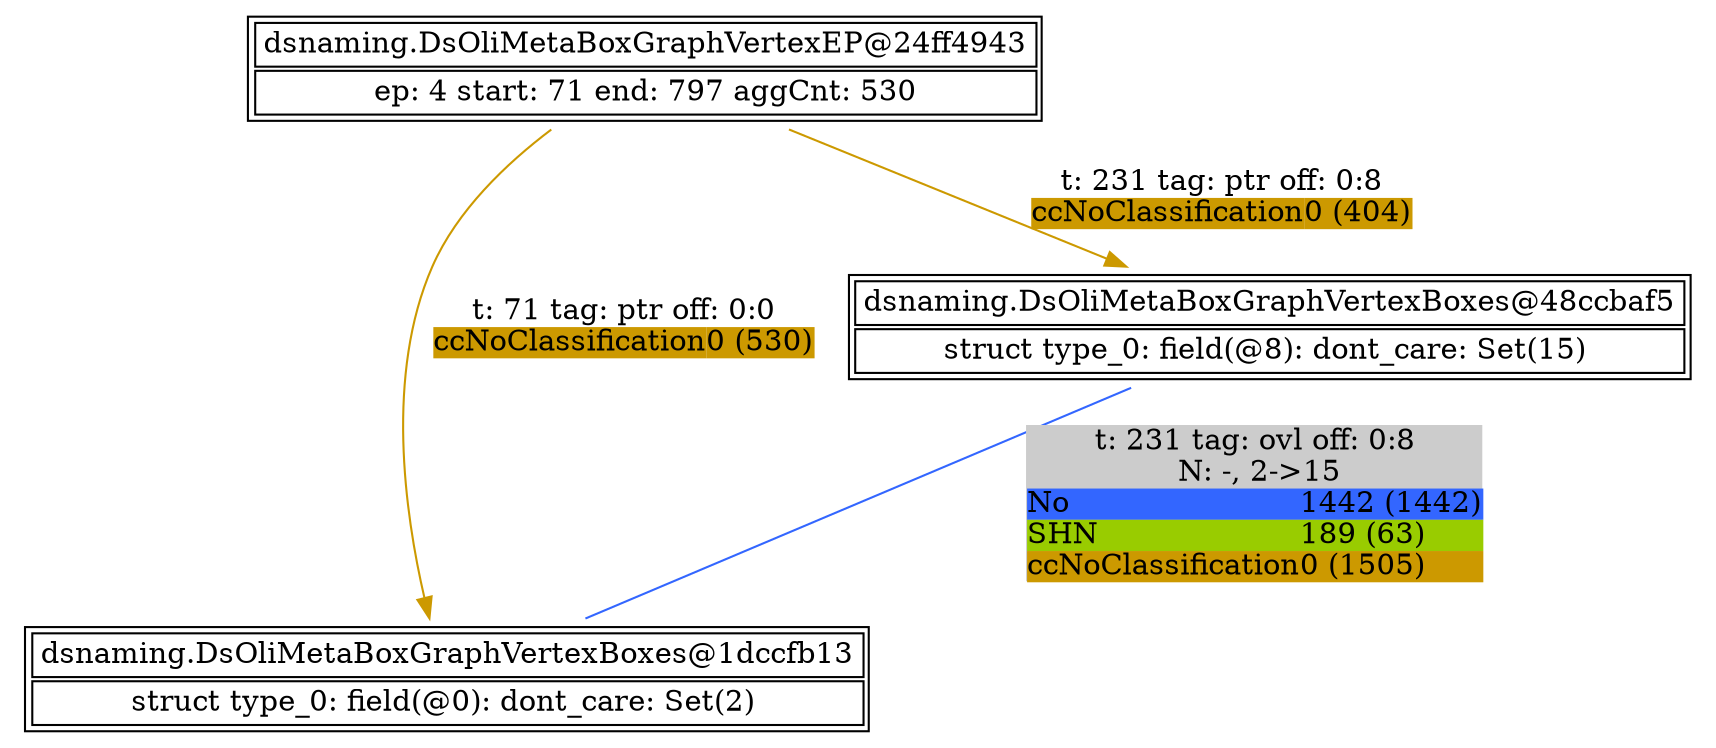 digraph G {
	"dsnaming.DsOliMetaBoxGraphVertexEP@24ff4943" -> "dsnaming.DsOliMetaBoxGraphVertexBoxes@1dccfb13" [color = "#CC9900", label = <<TABLE BORDER="0" ALIGN="left" COLOR="black" CELLBORDER="0"  CELLPADDING="0" CELLSPACING="0"><TR><TD COLSPAN="2">t: 71 tag: ptr off: 0:0</TD></TR><TR><TD ALIGN="left" BGCOLOR="#CC9900">ccNoClassification</TD><TD ALIGN="left" BGCOLOR="#CC9900">0 (530)</TD></TR></TABLE>>]
	"dsnaming.DsOliMetaBoxGraphVertexEP@24ff4943" -> "dsnaming.DsOliMetaBoxGraphVertexBoxes@48ccbaf5" [color = "#CC9900", label = <<TABLE BORDER="0" ALIGN="left" COLOR="black" CELLBORDER="0"  CELLPADDING="0" CELLSPACING="0"><TR><TD COLSPAN="2">t: 231 tag: ptr off: 0:8</TD></TR><TR><TD ALIGN="left" BGCOLOR="#CC9900">ccNoClassification</TD><TD ALIGN="left" BGCOLOR="#CC9900">0 (404)</TD></TR></TABLE>>]
	"dsnaming.DsOliMetaBoxGraphVertexBoxes@48ccbaf5" -> "dsnaming.DsOliMetaBoxGraphVertexBoxes@1dccfb13" [dir = none, label = <<TABLE BORDER="0" ALIGN="left" BGCOLOR="#CCCCCC" COLOR="black" CELLBORDER="0" CELLPADDING="0" CELLSPACING="0"><TR><TD COLSPAN="2">t: 231 tag: ovl off: 0:8</TD></TR><TR><TD COLSPAN="2"> N: -, 2-&gt;15</TD></TR><TR><TD ALIGN="left" BGCOLOR="#3366FF">No</TD><TD ALIGN="left" BGCOLOR="#3366FF">1442 (1442)</TD></TR><TR><TD ALIGN="left" BGCOLOR="#99CC00">SHN</TD><TD ALIGN="left" BGCOLOR="#99CC00">189 (63)</TD></TR><TR><TD ALIGN="left" BGCOLOR="#CC9900">ccNoClassification</TD><TD ALIGN="left" BGCOLOR="#CC9900">0 (1505)</TD></TR></TABLE>>, color = "#3366FF"]
	subgraph connected_vertices {
		rankdir = LR
		"dsnaming.DsOliMetaBoxGraphVertexBoxes@48ccbaf5"  [label = <<TABLE><TR><TD COLSPAN="2">dsnaming.DsOliMetaBoxGraphVertexBoxes@48ccbaf5</TD></TR><TR><TD COLSPAN="2">struct type_0: field(@8): dont_care: Set(15) </TD></TR></TABLE>>, shape = none]
		"dsnaming.DsOliMetaBoxGraphVertexEP@24ff4943"  [label = <<TABLE><TR><TD COLSPAN="2">dsnaming.DsOliMetaBoxGraphVertexEP@24ff4943</TD></TR><TR><TD COLSPAN="2">ep: 4 start: 71 end: 797 aggCnt: 530</TD></TR></TABLE>>, shape = none]
		"dsnaming.DsOliMetaBoxGraphVertexBoxes@1dccfb13"  [label = <<TABLE><TR><TD COLSPAN="2">dsnaming.DsOliMetaBoxGraphVertexBoxes@1dccfb13</TD></TR><TR><TD COLSPAN="2">struct type_0: field(@0): dont_care: Set(2) </TD></TR></TABLE>>, shape = none]
	}
}